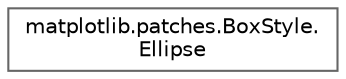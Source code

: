 digraph "Graphical Class Hierarchy"
{
 // LATEX_PDF_SIZE
  bgcolor="transparent";
  edge [fontname=Helvetica,fontsize=10,labelfontname=Helvetica,labelfontsize=10];
  node [fontname=Helvetica,fontsize=10,shape=box,height=0.2,width=0.4];
  rankdir="LR";
  Node0 [id="Node000000",label="matplotlib.patches.BoxStyle.\lEllipse",height=0.2,width=0.4,color="grey40", fillcolor="white", style="filled",URL="$dc/d18/classmatplotlib_1_1patches_1_1BoxStyle_1_1Ellipse.html",tooltip=" "];
}
